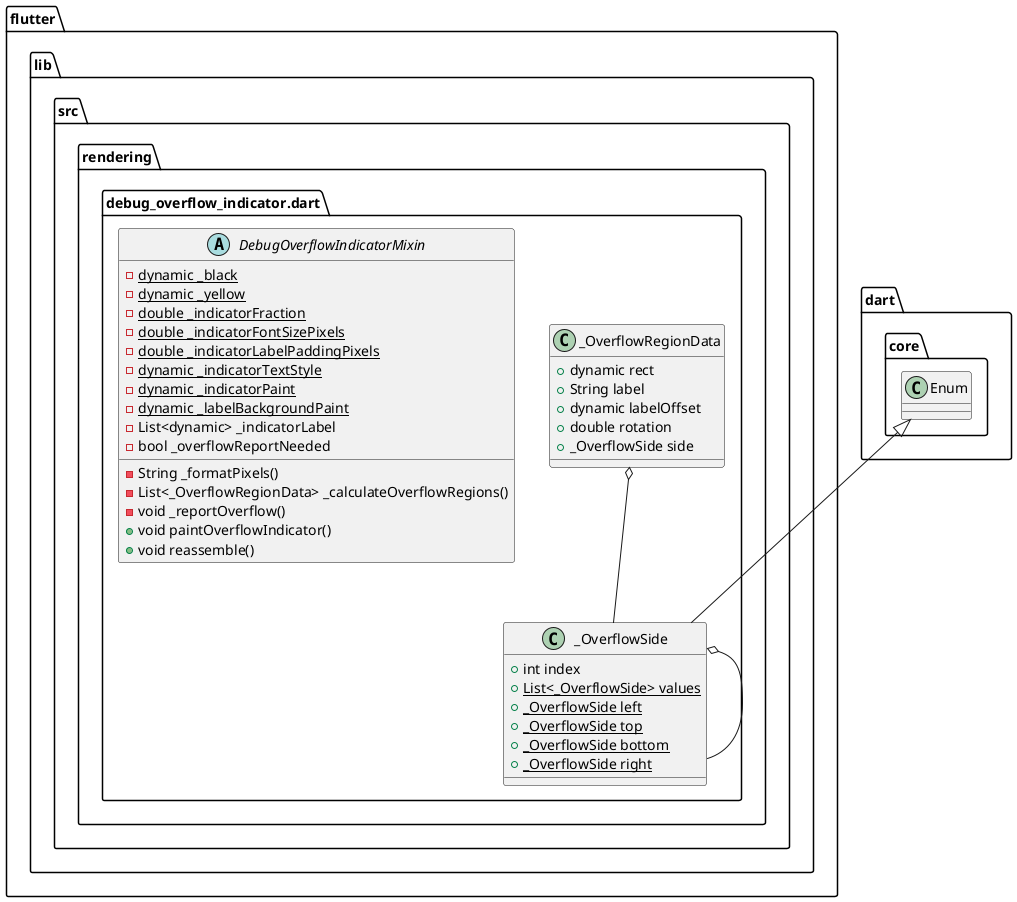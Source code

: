 @startuml
set namespaceSeparator ::

class "flutter::lib::src::rendering::debug_overflow_indicator.dart::_OverflowRegionData" {
  +dynamic rect
  +String label
  +dynamic labelOffset
  +double rotation
  +_OverflowSide side
}

"flutter::lib::src::rendering::debug_overflow_indicator.dart::_OverflowRegionData" o-- "flutter::lib::src::rendering::debug_overflow_indicator.dart::_OverflowSide"

class "flutter::lib::src::rendering::debug_overflow_indicator.dart::_OverflowSide" {
  +int index
  {static} +List<_OverflowSide> values
  {static} +_OverflowSide left
  {static} +_OverflowSide top
  {static} +_OverflowSide bottom
  {static} +_OverflowSide right
}

"flutter::lib::src::rendering::debug_overflow_indicator.dart::_OverflowSide" o-- "flutter::lib::src::rendering::debug_overflow_indicator.dart::_OverflowSide"
"dart::core::Enum" <|-- "flutter::lib::src::rendering::debug_overflow_indicator.dart::_OverflowSide"

abstract class "flutter::lib::src::rendering::debug_overflow_indicator.dart::DebugOverflowIndicatorMixin" {
  {static} -dynamic _black
  {static} -dynamic _yellow
  {static} -double _indicatorFraction
  {static} -double _indicatorFontSizePixels
  {static} -double _indicatorLabelPaddingPixels
  {static} -dynamic _indicatorTextStyle
  {static} -dynamic _indicatorPaint
  {static} -dynamic _labelBackgroundPaint
  -List<dynamic> _indicatorLabel
  -bool _overflowReportNeeded
  -String _formatPixels()
  -List<_OverflowRegionData> _calculateOverflowRegions()
  -void _reportOverflow()
  +void paintOverflowIndicator()
  +void reassemble()
}


@enduml